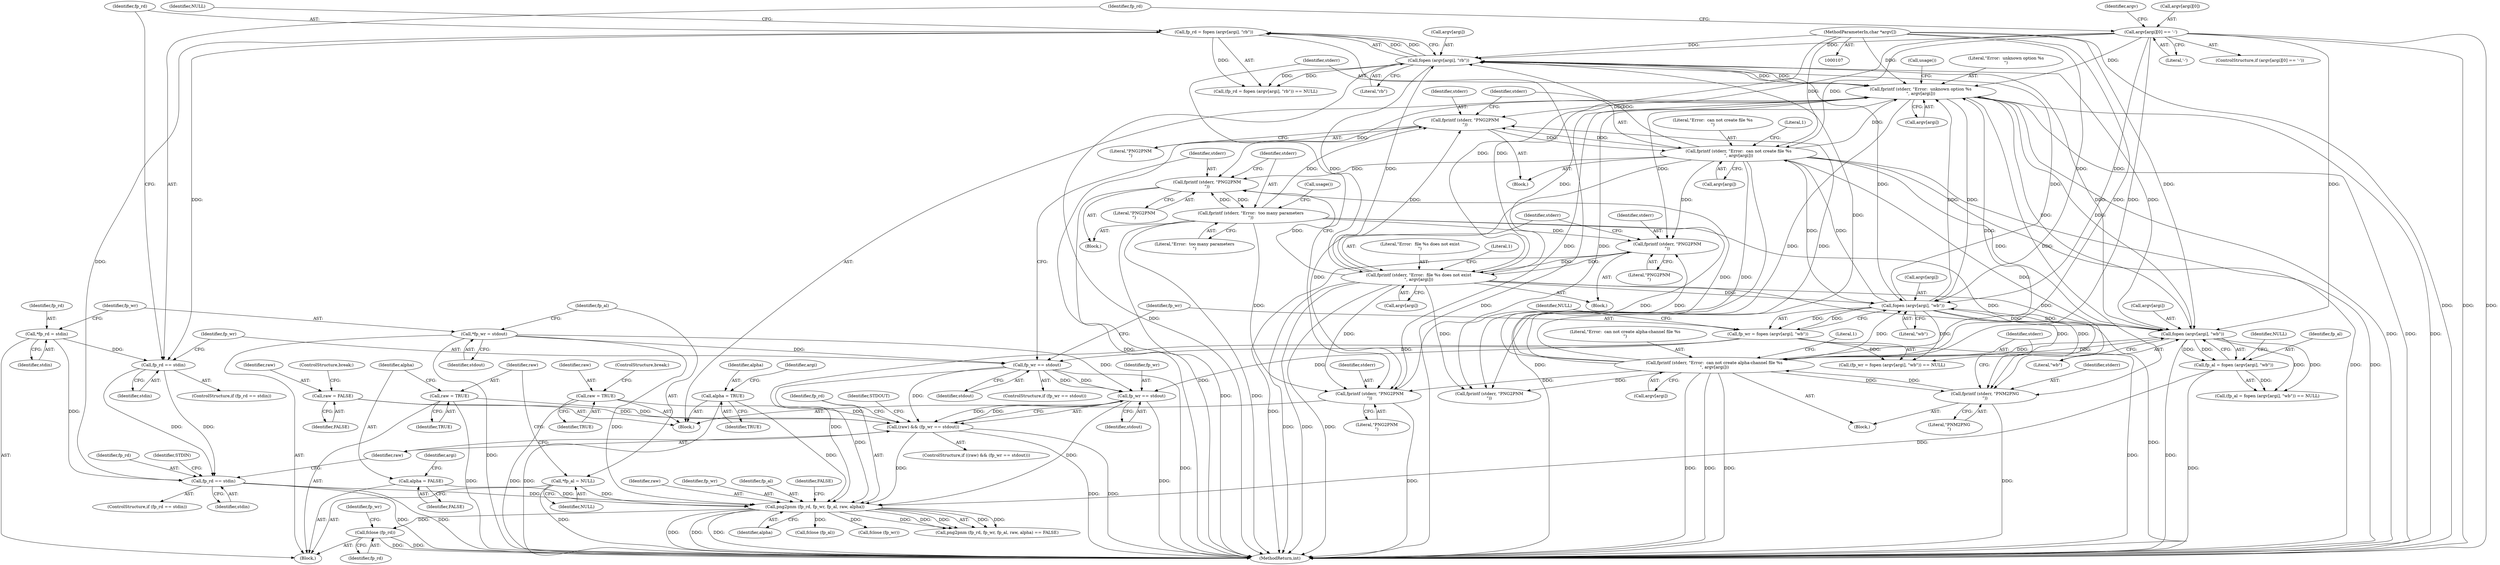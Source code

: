 digraph "1_Android_9d4853418ab2f754c2b63e091c29c5529b8b86ca_156@API" {
"1000320" [label="(Call,fclose (fp_rd))"];
"1000304" [label="(Call,png2pnm (fp_rd, fp_wr, fp_al, raw, alpha))"];
"1000285" [label="(Call,fp_rd == stdin)"];
"1000225" [label="(Call,fp_rd = fopen (argv[argi], \"rb\"))"];
"1000227" [label="(Call,fopen (argv[argi], \"rb\"))"];
"1000207" [label="(Call,fprintf (stderr, \"Error:  unknown option %s\n\", argv[argi]))"];
"1000204" [label="(Call,fprintf (stderr, \"PNG2PNM\n\"))"];
"1000265" [label="(Call,fprintf (stderr, \"Error:  can not create file %s\n\", argv[argi]))"];
"1000262" [label="(Call,fprintf (stderr, \"PNG2PNM\n\"))"];
"1000278" [label="(Call,fprintf (stderr, \"Error:  too many parameters\n\"))"];
"1000275" [label="(Call,fprintf (stderr, \"PNG2PNM\n\"))"];
"1000237" [label="(Call,fprintf (stderr, \"Error:  file %s does not exist\n\", argv[argi]))"];
"1000234" [label="(Call,fprintf (stderr, \"PNG2PNM\n\"))"];
"1000188" [label="(Call,fprintf (stderr, \"Error:  can not create alpha-channel file %s\n\", argv[argi]))"];
"1000185" [label="(Call,fprintf (stderr, \"PNM2PNG\n\"))"];
"1000178" [label="(Call,fopen (argv[argi], \"wb\"))"];
"1000255" [label="(Call,fopen (argv[argi], \"wb\"))"];
"1000143" [label="(Call,argv[argi][0] == '-')"];
"1000109" [label="(MethodParameterIn,char *argv[])"];
"1000112" [label="(Call,*fp_rd = stdin)"];
"1000219" [label="(Call,fp_rd == stdin)"];
"1000295" [label="(Call,fp_wr == stdout)"];
"1000253" [label="(Call,fp_wr = fopen (argv[argi], \"wb\"))"];
"1000247" [label="(Call,fp_wr == stdout)"];
"1000116" [label="(Call,*fp_wr = stdout)"];
"1000120" [label="(Call,*fp_al = NULL)"];
"1000176" [label="(Call,fp_al = fopen (argv[argi], \"wb\"))"];
"1000293" [label="(Call,(raw) && (fp_wr == stdout))"];
"1000124" [label="(Call,raw = TRUE)"];
"1000159" [label="(Call,raw = FALSE)"];
"1000164" [label="(Call,raw = TRUE)"];
"1000128" [label="(Call,alpha = FALSE)"];
"1000169" [label="(Call,alpha = TRUE)"];
"1000309" [label="(Identifier,alpha)"];
"1000249" [label="(Identifier,stdout)"];
"1000186" [label="(Identifier,stderr)"];
"1000183" [label="(Identifier,NULL)"];
"1000285" [label="(Call,fp_rd == stdin)"];
"1000287" [label="(Identifier,stdin)"];
"1000265" [label="(Call,fprintf (stderr, \"Error:  can not create file %s\n\", argv[argi]))"];
"1000170" [label="(Identifier,alpha)"];
"1000330" [label="(MethodReturn,int)"];
"1000234" [label="(Call,fprintf (stderr, \"PNG2PNM\n\"))"];
"1000295" [label="(Call,fp_wr == stdout)"];
"1000166" [label="(Identifier,TRUE)"];
"1000116" [label="(Call,*fp_wr = stdout)"];
"1000134" [label="(Identifier,argi)"];
"1000294" [label="(Identifier,raw)"];
"1000190" [label="(Literal,\"Error:  can not create alpha-channel file %s\n\")"];
"1000159" [label="(Call,raw = FALSE)"];
"1000281" [label="(Call,usage())"];
"1000255" [label="(Call,fopen (argv[argi], \"wb\"))"];
"1000225" [label="(Call,fp_rd = fopen (argv[argi], \"rb\"))"];
"1000263" [label="(Identifier,stderr)"];
"1000276" [label="(Identifier,stderr)"];
"1000254" [label="(Identifier,fp_wr)"];
"1000188" [label="(Call,fprintf (stderr, \"Error:  can not create alpha-channel file %s\n\", argv[argi]))"];
"1000112" [label="(Call,*fp_rd = stdin)"];
"1000213" [label="(Call,usage())"];
"1000120" [label="(Call,*fp_al = NULL)"];
"1000207" [label="(Call,fprintf (stderr, \"Error:  unknown option %s\n\", argv[argi]))"];
"1000179" [label="(Call,argv[argi])"];
"1000205" [label="(Identifier,stderr)"];
"1000279" [label="(Identifier,stderr)"];
"1000260" [label="(Identifier,NULL)"];
"1000154" [label="(Identifier,argv)"];
"1000121" [label="(Identifier,fp_al)"];
"1000256" [label="(Call,argv[argi])"];
"1000219" [label="(Call,fp_rd == stdin)"];
"1000130" [label="(Identifier,FALSE)"];
"1000286" [label="(Identifier,fp_rd)"];
"1000277" [label="(Literal,\"PNG2PNM\n\")"];
"1000326" [label="(Call,fclose (fp_al))"];
"1000240" [label="(Call,argv[argi])"];
"1000322" [label="(Call,fclose (fp_wr))"];
"1000278" [label="(Call,fprintf (stderr, \"Error:  too many parameters\n\"))"];
"1000189" [label="(Identifier,stderr)"];
"1000237" [label="(Call,fprintf (stderr, \"Error:  file %s does not exist\n\", argv[argi]))"];
"1000284" [label="(ControlStructure,if (fp_rd == stdin))"];
"1000296" [label="(Identifier,fp_wr)"];
"1000206" [label="(Literal,\"PNG2PNM\n\")"];
"1000175" [label="(Call,(fp_al = fopen (argv[argi], \"wb\")) == NULL)"];
"1000164" [label="(Call,raw = TRUE)"];
"1000305" [label="(Identifier,fp_rd)"];
"1000226" [label="(Identifier,fp_rd)"];
"1000261" [label="(Block,)"];
"1000297" [label="(Identifier,stdout)"];
"1000253" [label="(Call,fp_wr = fopen (argv[argi], \"wb\"))"];
"1000312" [label="(Call,fprintf (stderr, \"PNG2PNM\n\"))"];
"1000292" [label="(ControlStructure,if ((raw) && (fp_wr == stdout)))"];
"1000252" [label="(Call,(fp_wr = fopen (argv[argi], \"wb\")) == NULL)"];
"1000109" [label="(MethodParameterIn,char *argv[])"];
"1000157" [label="(Block,)"];
"1000173" [label="(Identifier,argi)"];
"1000110" [label="(Block,)"];
"1000262" [label="(Call,fprintf (stderr, \"PNG2PNM\n\"))"];
"1000210" [label="(Call,argv[argi])"];
"1000182" [label="(Literal,\"wb\")"];
"1000290" [label="(Identifier,STDIN)"];
"1000187" [label="(Literal,\"PNM2PNG\n\")"];
"1000113" [label="(Identifier,fp_rd)"];
"1000185" [label="(Call,fprintf (stderr, \"PNM2PNG\n\"))"];
"1000165" [label="(Identifier,raw)"];
"1000232" [label="(Identifier,NULL)"];
"1000209" [label="(Literal,\"Error:  unknown option %s\n\")"];
"1000235" [label="(Identifier,stderr)"];
"1000161" [label="(Identifier,FALSE)"];
"1000236" [label="(Literal,\"PNG2PNM\n\")"];
"1000303" [label="(Call,png2pnm (fp_rd, fp_wr, fp_al, raw, alpha) == FALSE)"];
"1000221" [label="(Identifier,stdin)"];
"1000122" [label="(Identifier,NULL)"];
"1000247" [label="(Call,fp_wr == stdout)"];
"1000204" [label="(Call,fprintf (stderr, \"PNG2PNM\n\"))"];
"1000144" [label="(Call,argv[argi][0])"];
"1000218" [label="(ControlStructure,if (fp_rd == stdin))"];
"1000124" [label="(Call,raw = TRUE)"];
"1000162" [label="(ControlStructure,break;)"];
"1000143" [label="(Call,argv[argi][0] == '-')"];
"1000177" [label="(Identifier,fp_al)"];
"1000293" [label="(Call,(raw) && (fp_wr == stdout))"];
"1000167" [label="(ControlStructure,break;)"];
"1000184" [label="(Block,)"];
"1000195" [label="(Literal,1)"];
"1000208" [label="(Identifier,stderr)"];
"1000128" [label="(Call,alpha = FALSE)"];
"1000308" [label="(Identifier,raw)"];
"1000267" [label="(Literal,\"Error:  can not create file %s\n\")"];
"1000274" [label="(Block,)"];
"1000238" [label="(Identifier,stderr)"];
"1000191" [label="(Call,argv[argi])"];
"1000171" [label="(Identifier,TRUE)"];
"1000323" [label="(Identifier,fp_wr)"];
"1000149" [label="(Literal,'-')"];
"1000246" [label="(ControlStructure,if (fp_wr == stdout))"];
"1000239" [label="(Literal,\"Error:  file %s does not exist\n\")"];
"1000272" [label="(Literal,1)"];
"1000264" [label="(Literal,\"PNG2PNM\n\")"];
"1000280" [label="(Literal,\"Error:  too many parameters\n\")"];
"1000129" [label="(Identifier,alpha)"];
"1000118" [label="(Identifier,stdout)"];
"1000160" [label="(Identifier,raw)"];
"1000266" [label="(Identifier,stderr)"];
"1000228" [label="(Call,argv[argi])"];
"1000268" [label="(Call,argv[argi])"];
"1000300" [label="(Identifier,STDOUT)"];
"1000142" [label="(ControlStructure,if (argv[argi][0] == '-'))"];
"1000224" [label="(Call,(fp_rd = fopen (argv[argi], \"rb\")) == NULL)"];
"1000233" [label="(Block,)"];
"1000304" [label="(Call,png2pnm (fp_rd, fp_wr, fp_al, raw, alpha))"];
"1000244" [label="(Literal,1)"];
"1000320" [label="(Call,fclose (fp_rd))"];
"1000306" [label="(Identifier,fp_wr)"];
"1000248" [label="(Identifier,fp_wr)"];
"1000176" [label="(Call,fp_al = fopen (argv[argi], \"wb\"))"];
"1000275" [label="(Call,fprintf (stderr, \"PNG2PNM\n\"))"];
"1000114" [label="(Identifier,stdin)"];
"1000126" [label="(Identifier,TRUE)"];
"1000321" [label="(Identifier,fp_rd)"];
"1000125" [label="(Identifier,raw)"];
"1000117" [label="(Identifier,fp_wr)"];
"1000178" [label="(Call,fopen (argv[argi], \"wb\"))"];
"1000227" [label="(Call,fopen (argv[argi], \"rb\"))"];
"1000220" [label="(Identifier,fp_rd)"];
"1000259" [label="(Literal,\"wb\")"];
"1000307" [label="(Identifier,fp_al)"];
"1000169" [label="(Call,alpha = TRUE)"];
"1000231" [label="(Literal,\"rb\")"];
"1000310" [label="(Identifier,FALSE)"];
"1000320" -> "1000110"  [label="AST: "];
"1000320" -> "1000321"  [label="CFG: "];
"1000321" -> "1000320"  [label="AST: "];
"1000323" -> "1000320"  [label="CFG: "];
"1000320" -> "1000330"  [label="DDG: "];
"1000320" -> "1000330"  [label="DDG: "];
"1000304" -> "1000320"  [label="DDG: "];
"1000304" -> "1000303"  [label="AST: "];
"1000304" -> "1000309"  [label="CFG: "];
"1000305" -> "1000304"  [label="AST: "];
"1000306" -> "1000304"  [label="AST: "];
"1000307" -> "1000304"  [label="AST: "];
"1000308" -> "1000304"  [label="AST: "];
"1000309" -> "1000304"  [label="AST: "];
"1000310" -> "1000304"  [label="CFG: "];
"1000304" -> "1000330"  [label="DDG: "];
"1000304" -> "1000330"  [label="DDG: "];
"1000304" -> "1000330"  [label="DDG: "];
"1000304" -> "1000303"  [label="DDG: "];
"1000304" -> "1000303"  [label="DDG: "];
"1000304" -> "1000303"  [label="DDG: "];
"1000304" -> "1000303"  [label="DDG: "];
"1000304" -> "1000303"  [label="DDG: "];
"1000285" -> "1000304"  [label="DDG: "];
"1000295" -> "1000304"  [label="DDG: "];
"1000253" -> "1000304"  [label="DDG: "];
"1000247" -> "1000304"  [label="DDG: "];
"1000116" -> "1000304"  [label="DDG: "];
"1000120" -> "1000304"  [label="DDG: "];
"1000176" -> "1000304"  [label="DDG: "];
"1000293" -> "1000304"  [label="DDG: "];
"1000128" -> "1000304"  [label="DDG: "];
"1000169" -> "1000304"  [label="DDG: "];
"1000304" -> "1000322"  [label="DDG: "];
"1000304" -> "1000326"  [label="DDG: "];
"1000285" -> "1000284"  [label="AST: "];
"1000285" -> "1000287"  [label="CFG: "];
"1000286" -> "1000285"  [label="AST: "];
"1000287" -> "1000285"  [label="AST: "];
"1000290" -> "1000285"  [label="CFG: "];
"1000294" -> "1000285"  [label="CFG: "];
"1000285" -> "1000330"  [label="DDG: "];
"1000285" -> "1000330"  [label="DDG: "];
"1000225" -> "1000285"  [label="DDG: "];
"1000112" -> "1000285"  [label="DDG: "];
"1000219" -> "1000285"  [label="DDG: "];
"1000219" -> "1000285"  [label="DDG: "];
"1000225" -> "1000224"  [label="AST: "];
"1000225" -> "1000227"  [label="CFG: "];
"1000226" -> "1000225"  [label="AST: "];
"1000227" -> "1000225"  [label="AST: "];
"1000232" -> "1000225"  [label="CFG: "];
"1000225" -> "1000330"  [label="DDG: "];
"1000225" -> "1000219"  [label="DDG: "];
"1000225" -> "1000224"  [label="DDG: "];
"1000227" -> "1000225"  [label="DDG: "];
"1000227" -> "1000225"  [label="DDG: "];
"1000227" -> "1000231"  [label="CFG: "];
"1000228" -> "1000227"  [label="AST: "];
"1000231" -> "1000227"  [label="AST: "];
"1000227" -> "1000330"  [label="DDG: "];
"1000227" -> "1000178"  [label="DDG: "];
"1000227" -> "1000207"  [label="DDG: "];
"1000227" -> "1000224"  [label="DDG: "];
"1000227" -> "1000224"  [label="DDG: "];
"1000207" -> "1000227"  [label="DDG: "];
"1000178" -> "1000227"  [label="DDG: "];
"1000188" -> "1000227"  [label="DDG: "];
"1000255" -> "1000227"  [label="DDG: "];
"1000237" -> "1000227"  [label="DDG: "];
"1000265" -> "1000227"  [label="DDG: "];
"1000143" -> "1000227"  [label="DDG: "];
"1000109" -> "1000227"  [label="DDG: "];
"1000227" -> "1000237"  [label="DDG: "];
"1000227" -> "1000255"  [label="DDG: "];
"1000207" -> "1000157"  [label="AST: "];
"1000207" -> "1000210"  [label="CFG: "];
"1000208" -> "1000207"  [label="AST: "];
"1000209" -> "1000207"  [label="AST: "];
"1000210" -> "1000207"  [label="AST: "];
"1000213" -> "1000207"  [label="CFG: "];
"1000207" -> "1000330"  [label="DDG: "];
"1000207" -> "1000330"  [label="DDG: "];
"1000207" -> "1000330"  [label="DDG: "];
"1000207" -> "1000178"  [label="DDG: "];
"1000207" -> "1000185"  [label="DDG: "];
"1000207" -> "1000204"  [label="DDG: "];
"1000204" -> "1000207"  [label="DDG: "];
"1000178" -> "1000207"  [label="DDG: "];
"1000188" -> "1000207"  [label="DDG: "];
"1000255" -> "1000207"  [label="DDG: "];
"1000237" -> "1000207"  [label="DDG: "];
"1000265" -> "1000207"  [label="DDG: "];
"1000143" -> "1000207"  [label="DDG: "];
"1000109" -> "1000207"  [label="DDG: "];
"1000207" -> "1000234"  [label="DDG: "];
"1000207" -> "1000255"  [label="DDG: "];
"1000207" -> "1000262"  [label="DDG: "];
"1000207" -> "1000275"  [label="DDG: "];
"1000207" -> "1000312"  [label="DDG: "];
"1000204" -> "1000157"  [label="AST: "];
"1000204" -> "1000206"  [label="CFG: "];
"1000205" -> "1000204"  [label="AST: "];
"1000206" -> "1000204"  [label="AST: "];
"1000208" -> "1000204"  [label="CFG: "];
"1000204" -> "1000330"  [label="DDG: "];
"1000265" -> "1000204"  [label="DDG: "];
"1000278" -> "1000204"  [label="DDG: "];
"1000237" -> "1000204"  [label="DDG: "];
"1000188" -> "1000204"  [label="DDG: "];
"1000265" -> "1000261"  [label="AST: "];
"1000265" -> "1000268"  [label="CFG: "];
"1000266" -> "1000265"  [label="AST: "];
"1000267" -> "1000265"  [label="AST: "];
"1000268" -> "1000265"  [label="AST: "];
"1000272" -> "1000265"  [label="CFG: "];
"1000265" -> "1000330"  [label="DDG: "];
"1000265" -> "1000330"  [label="DDG: "];
"1000265" -> "1000330"  [label="DDG: "];
"1000265" -> "1000178"  [label="DDG: "];
"1000265" -> "1000185"  [label="DDG: "];
"1000265" -> "1000234"  [label="DDG: "];
"1000265" -> "1000255"  [label="DDG: "];
"1000265" -> "1000262"  [label="DDG: "];
"1000262" -> "1000265"  [label="DDG: "];
"1000143" -> "1000265"  [label="DDG: "];
"1000255" -> "1000265"  [label="DDG: "];
"1000109" -> "1000265"  [label="DDG: "];
"1000265" -> "1000275"  [label="DDG: "];
"1000265" -> "1000312"  [label="DDG: "];
"1000262" -> "1000261"  [label="AST: "];
"1000262" -> "1000264"  [label="CFG: "];
"1000263" -> "1000262"  [label="AST: "];
"1000264" -> "1000262"  [label="AST: "];
"1000266" -> "1000262"  [label="CFG: "];
"1000262" -> "1000330"  [label="DDG: "];
"1000278" -> "1000262"  [label="DDG: "];
"1000237" -> "1000262"  [label="DDG: "];
"1000188" -> "1000262"  [label="DDG: "];
"1000278" -> "1000274"  [label="AST: "];
"1000278" -> "1000280"  [label="CFG: "];
"1000279" -> "1000278"  [label="AST: "];
"1000280" -> "1000278"  [label="AST: "];
"1000281" -> "1000278"  [label="CFG: "];
"1000278" -> "1000330"  [label="DDG: "];
"1000278" -> "1000330"  [label="DDG: "];
"1000278" -> "1000185"  [label="DDG: "];
"1000278" -> "1000234"  [label="DDG: "];
"1000278" -> "1000275"  [label="DDG: "];
"1000275" -> "1000278"  [label="DDG: "];
"1000278" -> "1000312"  [label="DDG: "];
"1000275" -> "1000274"  [label="AST: "];
"1000275" -> "1000277"  [label="CFG: "];
"1000276" -> "1000275"  [label="AST: "];
"1000277" -> "1000275"  [label="AST: "];
"1000279" -> "1000275"  [label="CFG: "];
"1000275" -> "1000330"  [label="DDG: "];
"1000237" -> "1000275"  [label="DDG: "];
"1000188" -> "1000275"  [label="DDG: "];
"1000237" -> "1000233"  [label="AST: "];
"1000237" -> "1000240"  [label="CFG: "];
"1000238" -> "1000237"  [label="AST: "];
"1000239" -> "1000237"  [label="AST: "];
"1000240" -> "1000237"  [label="AST: "];
"1000244" -> "1000237"  [label="CFG: "];
"1000237" -> "1000330"  [label="DDG: "];
"1000237" -> "1000330"  [label="DDG: "];
"1000237" -> "1000330"  [label="DDG: "];
"1000237" -> "1000178"  [label="DDG: "];
"1000237" -> "1000185"  [label="DDG: "];
"1000237" -> "1000234"  [label="DDG: "];
"1000234" -> "1000237"  [label="DDG: "];
"1000143" -> "1000237"  [label="DDG: "];
"1000109" -> "1000237"  [label="DDG: "];
"1000237" -> "1000255"  [label="DDG: "];
"1000237" -> "1000312"  [label="DDG: "];
"1000234" -> "1000233"  [label="AST: "];
"1000234" -> "1000236"  [label="CFG: "];
"1000235" -> "1000234"  [label="AST: "];
"1000236" -> "1000234"  [label="AST: "];
"1000238" -> "1000234"  [label="CFG: "];
"1000234" -> "1000330"  [label="DDG: "];
"1000188" -> "1000234"  [label="DDG: "];
"1000188" -> "1000184"  [label="AST: "];
"1000188" -> "1000191"  [label="CFG: "];
"1000189" -> "1000188"  [label="AST: "];
"1000190" -> "1000188"  [label="AST: "];
"1000191" -> "1000188"  [label="AST: "];
"1000195" -> "1000188"  [label="CFG: "];
"1000188" -> "1000330"  [label="DDG: "];
"1000188" -> "1000330"  [label="DDG: "];
"1000188" -> "1000330"  [label="DDG: "];
"1000188" -> "1000178"  [label="DDG: "];
"1000188" -> "1000185"  [label="DDG: "];
"1000185" -> "1000188"  [label="DDG: "];
"1000178" -> "1000188"  [label="DDG: "];
"1000143" -> "1000188"  [label="DDG: "];
"1000109" -> "1000188"  [label="DDG: "];
"1000188" -> "1000255"  [label="DDG: "];
"1000188" -> "1000312"  [label="DDG: "];
"1000185" -> "1000184"  [label="AST: "];
"1000185" -> "1000187"  [label="CFG: "];
"1000186" -> "1000185"  [label="AST: "];
"1000187" -> "1000185"  [label="AST: "];
"1000189" -> "1000185"  [label="CFG: "];
"1000185" -> "1000330"  [label="DDG: "];
"1000178" -> "1000176"  [label="AST: "];
"1000178" -> "1000182"  [label="CFG: "];
"1000179" -> "1000178"  [label="AST: "];
"1000182" -> "1000178"  [label="AST: "];
"1000176" -> "1000178"  [label="CFG: "];
"1000178" -> "1000330"  [label="DDG: "];
"1000178" -> "1000175"  [label="DDG: "];
"1000178" -> "1000175"  [label="DDG: "];
"1000178" -> "1000176"  [label="DDG: "];
"1000178" -> "1000176"  [label="DDG: "];
"1000255" -> "1000178"  [label="DDG: "];
"1000143" -> "1000178"  [label="DDG: "];
"1000109" -> "1000178"  [label="DDG: "];
"1000178" -> "1000255"  [label="DDG: "];
"1000255" -> "1000253"  [label="AST: "];
"1000255" -> "1000259"  [label="CFG: "];
"1000256" -> "1000255"  [label="AST: "];
"1000259" -> "1000255"  [label="AST: "];
"1000253" -> "1000255"  [label="CFG: "];
"1000255" -> "1000330"  [label="DDG: "];
"1000255" -> "1000252"  [label="DDG: "];
"1000255" -> "1000252"  [label="DDG: "];
"1000255" -> "1000253"  [label="DDG: "];
"1000255" -> "1000253"  [label="DDG: "];
"1000143" -> "1000255"  [label="DDG: "];
"1000109" -> "1000255"  [label="DDG: "];
"1000143" -> "1000142"  [label="AST: "];
"1000143" -> "1000149"  [label="CFG: "];
"1000144" -> "1000143"  [label="AST: "];
"1000149" -> "1000143"  [label="AST: "];
"1000154" -> "1000143"  [label="CFG: "];
"1000220" -> "1000143"  [label="CFG: "];
"1000143" -> "1000330"  [label="DDG: "];
"1000143" -> "1000330"  [label="DDG: "];
"1000109" -> "1000107"  [label="AST: "];
"1000109" -> "1000330"  [label="DDG: "];
"1000112" -> "1000110"  [label="AST: "];
"1000112" -> "1000114"  [label="CFG: "];
"1000113" -> "1000112"  [label="AST: "];
"1000114" -> "1000112"  [label="AST: "];
"1000117" -> "1000112"  [label="CFG: "];
"1000112" -> "1000219"  [label="DDG: "];
"1000219" -> "1000218"  [label="AST: "];
"1000219" -> "1000221"  [label="CFG: "];
"1000220" -> "1000219"  [label="AST: "];
"1000221" -> "1000219"  [label="AST: "];
"1000226" -> "1000219"  [label="CFG: "];
"1000248" -> "1000219"  [label="CFG: "];
"1000295" -> "1000293"  [label="AST: "];
"1000295" -> "1000297"  [label="CFG: "];
"1000296" -> "1000295"  [label="AST: "];
"1000297" -> "1000295"  [label="AST: "];
"1000293" -> "1000295"  [label="CFG: "];
"1000295" -> "1000330"  [label="DDG: "];
"1000295" -> "1000293"  [label="DDG: "];
"1000295" -> "1000293"  [label="DDG: "];
"1000253" -> "1000295"  [label="DDG: "];
"1000247" -> "1000295"  [label="DDG: "];
"1000247" -> "1000295"  [label="DDG: "];
"1000116" -> "1000295"  [label="DDG: "];
"1000253" -> "1000252"  [label="AST: "];
"1000254" -> "1000253"  [label="AST: "];
"1000260" -> "1000253"  [label="CFG: "];
"1000253" -> "1000330"  [label="DDG: "];
"1000253" -> "1000247"  [label="DDG: "];
"1000253" -> "1000252"  [label="DDG: "];
"1000247" -> "1000246"  [label="AST: "];
"1000247" -> "1000249"  [label="CFG: "];
"1000248" -> "1000247"  [label="AST: "];
"1000249" -> "1000247"  [label="AST: "];
"1000254" -> "1000247"  [label="CFG: "];
"1000276" -> "1000247"  [label="CFG: "];
"1000247" -> "1000330"  [label="DDG: "];
"1000116" -> "1000247"  [label="DDG: "];
"1000247" -> "1000293"  [label="DDG: "];
"1000116" -> "1000110"  [label="AST: "];
"1000116" -> "1000118"  [label="CFG: "];
"1000117" -> "1000116"  [label="AST: "];
"1000118" -> "1000116"  [label="AST: "];
"1000121" -> "1000116"  [label="CFG: "];
"1000116" -> "1000330"  [label="DDG: "];
"1000120" -> "1000110"  [label="AST: "];
"1000120" -> "1000122"  [label="CFG: "];
"1000121" -> "1000120"  [label="AST: "];
"1000122" -> "1000120"  [label="AST: "];
"1000125" -> "1000120"  [label="CFG: "];
"1000120" -> "1000330"  [label="DDG: "];
"1000176" -> "1000175"  [label="AST: "];
"1000177" -> "1000176"  [label="AST: "];
"1000183" -> "1000176"  [label="CFG: "];
"1000176" -> "1000330"  [label="DDG: "];
"1000176" -> "1000175"  [label="DDG: "];
"1000293" -> "1000292"  [label="AST: "];
"1000293" -> "1000294"  [label="CFG: "];
"1000294" -> "1000293"  [label="AST: "];
"1000300" -> "1000293"  [label="CFG: "];
"1000305" -> "1000293"  [label="CFG: "];
"1000293" -> "1000330"  [label="DDG: "];
"1000293" -> "1000330"  [label="DDG: "];
"1000124" -> "1000293"  [label="DDG: "];
"1000159" -> "1000293"  [label="DDG: "];
"1000164" -> "1000293"  [label="DDG: "];
"1000124" -> "1000110"  [label="AST: "];
"1000124" -> "1000126"  [label="CFG: "];
"1000125" -> "1000124"  [label="AST: "];
"1000126" -> "1000124"  [label="AST: "];
"1000129" -> "1000124"  [label="CFG: "];
"1000124" -> "1000330"  [label="DDG: "];
"1000159" -> "1000157"  [label="AST: "];
"1000159" -> "1000161"  [label="CFG: "];
"1000160" -> "1000159"  [label="AST: "];
"1000161" -> "1000159"  [label="AST: "];
"1000162" -> "1000159"  [label="CFG: "];
"1000164" -> "1000157"  [label="AST: "];
"1000164" -> "1000166"  [label="CFG: "];
"1000165" -> "1000164"  [label="AST: "];
"1000166" -> "1000164"  [label="AST: "];
"1000167" -> "1000164"  [label="CFG: "];
"1000164" -> "1000330"  [label="DDG: "];
"1000128" -> "1000110"  [label="AST: "];
"1000128" -> "1000130"  [label="CFG: "];
"1000129" -> "1000128"  [label="AST: "];
"1000130" -> "1000128"  [label="AST: "];
"1000134" -> "1000128"  [label="CFG: "];
"1000169" -> "1000157"  [label="AST: "];
"1000169" -> "1000171"  [label="CFG: "];
"1000170" -> "1000169"  [label="AST: "];
"1000171" -> "1000169"  [label="AST: "];
"1000173" -> "1000169"  [label="CFG: "];
"1000169" -> "1000330"  [label="DDG: "];
}
